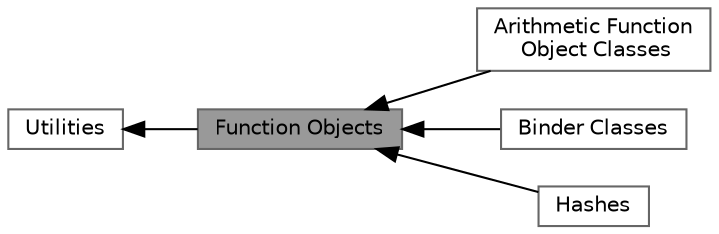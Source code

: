 digraph "Function Objects"
{
 // LATEX_PDF_SIZE
  bgcolor="transparent";
  edge [fontname=Helvetica,fontsize=10,labelfontname=Helvetica,labelfontsize=10];
  node [fontname=Helvetica,fontsize=10,shape=box,height=0.2,width=0.4];
  rankdir=LR;
  Node5 [id="Node000005",label="Arithmetic Function\l Object Classes",height=0.2,width=0.4,color="grey40", fillcolor="white", style="filled",URL="$group__arithmetic__functors.html",tooltip=" "];
  Node3 [id="Node000003",label="Binder Classes",height=0.2,width=0.4,color="grey40", fillcolor="white", style="filled",URL="$group__binders.html",tooltip=" "];
  Node1 [id="Node000001",label="Function Objects",height=0.2,width=0.4,color="gray40", fillcolor="grey60", style="filled", fontcolor="black",tooltip=" "];
  Node4 [id="Node000004",label="Hashes",height=0.2,width=0.4,color="grey40", fillcolor="white", style="filled",URL="$group__hashes.html",tooltip=" "];
  Node2 [id="Node000002",label="Utilities",height=0.2,width=0.4,color="grey40", fillcolor="white", style="filled",URL="$group__utilities.html",tooltip=" "];
  Node2->Node1 [shape=plaintext, dir="back", style="solid"];
  Node1->Node3 [shape=plaintext, dir="back", style="solid"];
  Node1->Node4 [shape=plaintext, dir="back", style="solid"];
  Node1->Node5 [shape=plaintext, dir="back", style="solid"];
}
